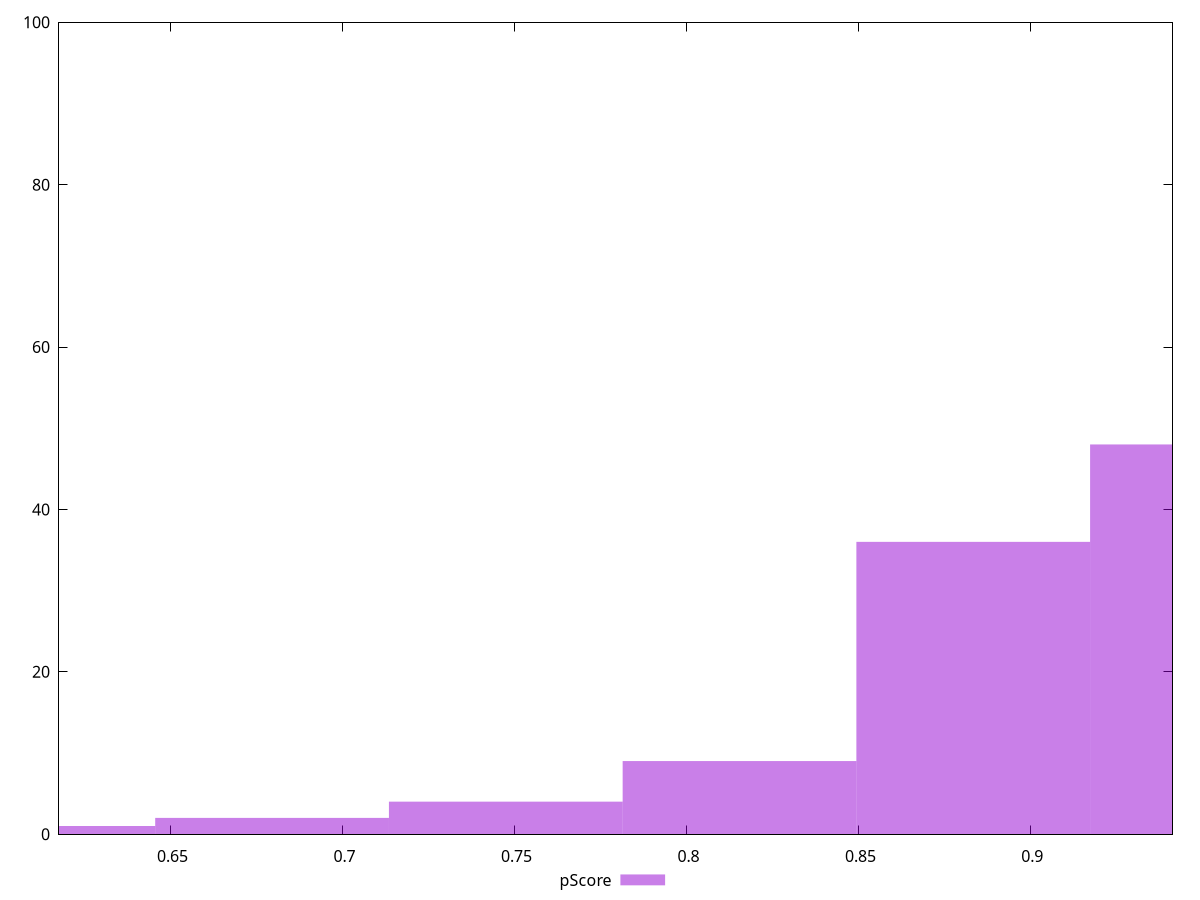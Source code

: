 reset

$pScore <<EOF
0.883389834643023 36
0.9513428988463324 48
0.8154367704397135 9
0.747483706236404 4
0.6795306420330947 2
0.6115775778297852 1
EOF

set key outside below
set boxwidth 0.06795306420330946
set xrange [0.6175829033805755:0.9413235499128616]
set yrange [0:100]
set trange [0:100]
set style fill transparent solid 0.5 noborder
set terminal svg size 640, 490 enhanced background rgb 'white'
set output "reprap/bootup-time/samples/pages+cached+noexternal+nomedia+nocss+nojs/pScore/histogram.svg"

plot $pScore title "pScore" with boxes

reset
